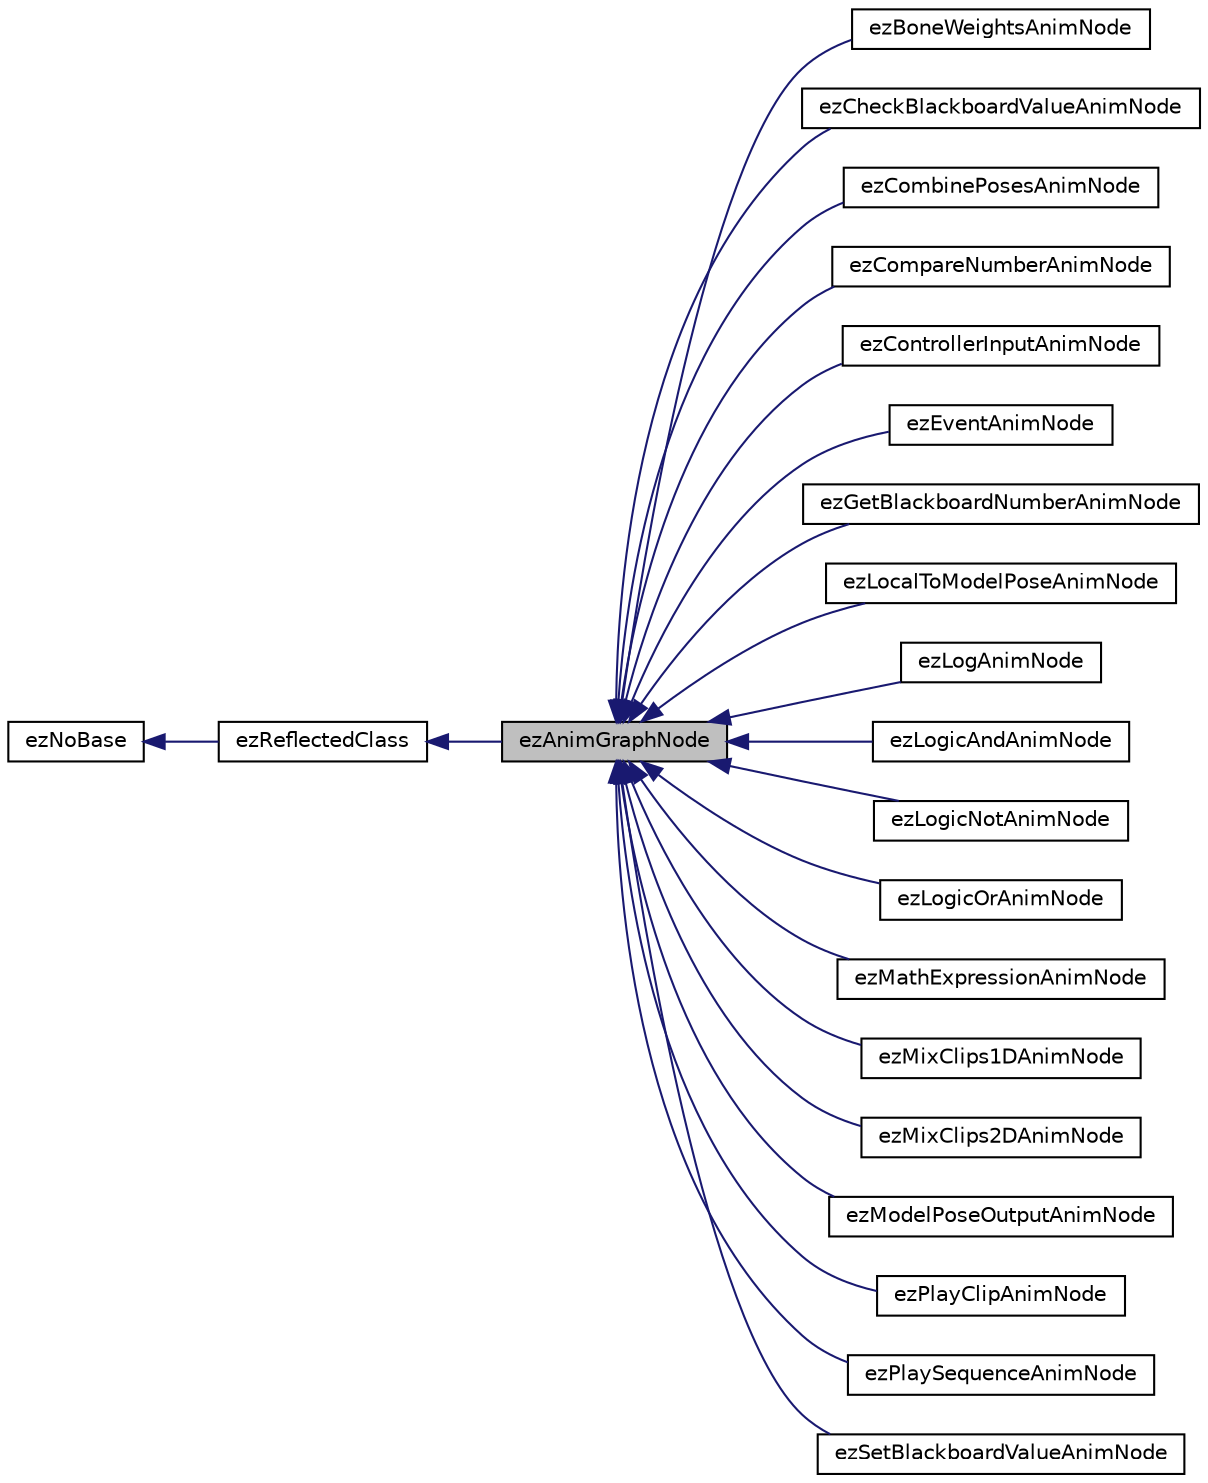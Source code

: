 digraph "ezAnimGraphNode"
{
 // LATEX_PDF_SIZE
  edge [fontname="Helvetica",fontsize="10",labelfontname="Helvetica",labelfontsize="10"];
  node [fontname="Helvetica",fontsize="10",shape=record];
  rankdir="LR";
  Node1 [label="ezAnimGraphNode",height=0.2,width=0.4,color="black", fillcolor="grey75", style="filled", fontcolor="black",tooltip="Base class for all nodes in an ezAnimGraph."];
  Node2 -> Node1 [dir="back",color="midnightblue",fontsize="10",style="solid",fontname="Helvetica"];
  Node2 [label="ezReflectedClass",height=0.2,width=0.4,color="black", fillcolor="white", style="filled",URL="$db/d45/classez_reflected_class.htm",tooltip="All classes that should be dynamically reflectable, need to be derived from this base class."];
  Node3 -> Node2 [dir="back",color="midnightblue",fontsize="10",style="solid",fontname="Helvetica"];
  Node3 [label="ezNoBase",height=0.2,width=0.4,color="black", fillcolor="white", style="filled",URL="$d4/d02/classez_no_base.htm",tooltip="Dummy type to pass to templates and macros that expect a base type for a class that has no base."];
  Node1 -> Node4 [dir="back",color="midnightblue",fontsize="10",style="solid",fontname="Helvetica"];
  Node4 [label="ezBoneWeightsAnimNode",height=0.2,width=0.4,color="black", fillcolor="white", style="filled",URL="$d4/db4/classez_bone_weights_anim_node.htm",tooltip=" "];
  Node1 -> Node5 [dir="back",color="midnightblue",fontsize="10",style="solid",fontname="Helvetica"];
  Node5 [label="ezCheckBlackboardValueAnimNode",height=0.2,width=0.4,color="black", fillcolor="white", style="filled",URL="$d7/d4f/classez_check_blackboard_value_anim_node.htm",tooltip=" "];
  Node1 -> Node6 [dir="back",color="midnightblue",fontsize="10",style="solid",fontname="Helvetica"];
  Node6 [label="ezCombinePosesAnimNode",height=0.2,width=0.4,color="black", fillcolor="white", style="filled",URL="$d5/df3/classez_combine_poses_anim_node.htm",tooltip=" "];
  Node1 -> Node7 [dir="back",color="midnightblue",fontsize="10",style="solid",fontname="Helvetica"];
  Node7 [label="ezCompareNumberAnimNode",height=0.2,width=0.4,color="black", fillcolor="white", style="filled",URL="$d3/d90/classez_compare_number_anim_node.htm",tooltip=" "];
  Node1 -> Node8 [dir="back",color="midnightblue",fontsize="10",style="solid",fontname="Helvetica"];
  Node8 [label="ezControllerInputAnimNode",height=0.2,width=0.4,color="black", fillcolor="white", style="filled",URL="$df/dbe/classez_controller_input_anim_node.htm",tooltip=" "];
  Node1 -> Node9 [dir="back",color="midnightblue",fontsize="10",style="solid",fontname="Helvetica"];
  Node9 [label="ezEventAnimNode",height=0.2,width=0.4,color="black", fillcolor="white", style="filled",URL="$d8/dd7/classez_event_anim_node.htm",tooltip=" "];
  Node1 -> Node10 [dir="back",color="midnightblue",fontsize="10",style="solid",fontname="Helvetica"];
  Node10 [label="ezGetBlackboardNumberAnimNode",height=0.2,width=0.4,color="black", fillcolor="white", style="filled",URL="$d3/df0/classez_get_blackboard_number_anim_node.htm",tooltip=" "];
  Node1 -> Node11 [dir="back",color="midnightblue",fontsize="10",style="solid",fontname="Helvetica"];
  Node11 [label="ezLocalToModelPoseAnimNode",height=0.2,width=0.4,color="black", fillcolor="white", style="filled",URL="$d9/db1/classez_local_to_model_pose_anim_node.htm",tooltip=" "];
  Node1 -> Node12 [dir="back",color="midnightblue",fontsize="10",style="solid",fontname="Helvetica"];
  Node12 [label="ezLogAnimNode",height=0.2,width=0.4,color="black", fillcolor="white", style="filled",URL="$db/d8d/classez_log_anim_node.htm",tooltip=" "];
  Node1 -> Node13 [dir="back",color="midnightblue",fontsize="10",style="solid",fontname="Helvetica"];
  Node13 [label="ezLogicAndAnimNode",height=0.2,width=0.4,color="black", fillcolor="white", style="filled",URL="$d5/d44/classez_logic_and_anim_node.htm",tooltip=" "];
  Node1 -> Node14 [dir="back",color="midnightblue",fontsize="10",style="solid",fontname="Helvetica"];
  Node14 [label="ezLogicNotAnimNode",height=0.2,width=0.4,color="black", fillcolor="white", style="filled",URL="$de/d2a/classez_logic_not_anim_node.htm",tooltip=" "];
  Node1 -> Node15 [dir="back",color="midnightblue",fontsize="10",style="solid",fontname="Helvetica"];
  Node15 [label="ezLogicOrAnimNode",height=0.2,width=0.4,color="black", fillcolor="white", style="filled",URL="$de/d62/classez_logic_or_anim_node.htm",tooltip=" "];
  Node1 -> Node16 [dir="back",color="midnightblue",fontsize="10",style="solid",fontname="Helvetica"];
  Node16 [label="ezMathExpressionAnimNode",height=0.2,width=0.4,color="black", fillcolor="white", style="filled",URL="$d0/d26/classez_math_expression_anim_node.htm",tooltip=" "];
  Node1 -> Node17 [dir="back",color="midnightblue",fontsize="10",style="solid",fontname="Helvetica"];
  Node17 [label="ezMixClips1DAnimNode",height=0.2,width=0.4,color="black", fillcolor="white", style="filled",URL="$dd/d0c/classez_mix_clips1_d_anim_node.htm",tooltip=" "];
  Node1 -> Node18 [dir="back",color="midnightblue",fontsize="10",style="solid",fontname="Helvetica"];
  Node18 [label="ezMixClips2DAnimNode",height=0.2,width=0.4,color="black", fillcolor="white", style="filled",URL="$d1/d3d/classez_mix_clips2_d_anim_node.htm",tooltip=" "];
  Node1 -> Node19 [dir="back",color="midnightblue",fontsize="10",style="solid",fontname="Helvetica"];
  Node19 [label="ezModelPoseOutputAnimNode",height=0.2,width=0.4,color="black", fillcolor="white", style="filled",URL="$d2/da0/classez_model_pose_output_anim_node.htm",tooltip=" "];
  Node1 -> Node20 [dir="back",color="midnightblue",fontsize="10",style="solid",fontname="Helvetica"];
  Node20 [label="ezPlayClipAnimNode",height=0.2,width=0.4,color="black", fillcolor="white", style="filled",URL="$d8/d7d/classez_play_clip_anim_node.htm",tooltip="Plays a single animation clip, either once or looped."];
  Node1 -> Node21 [dir="back",color="midnightblue",fontsize="10",style="solid",fontname="Helvetica"];
  Node21 [label="ezPlaySequenceAnimNode",height=0.2,width=0.4,color="black", fillcolor="white", style="filled",URL="$d7/d6a/classez_play_sequence_anim_node.htm",tooltip=" "];
  Node1 -> Node22 [dir="back",color="midnightblue",fontsize="10",style="solid",fontname="Helvetica"];
  Node22 [label="ezSetBlackboardValueAnimNode",height=0.2,width=0.4,color="black", fillcolor="white", style="filled",URL="$df/db8/classez_set_blackboard_value_anim_node.htm",tooltip=" "];
}
